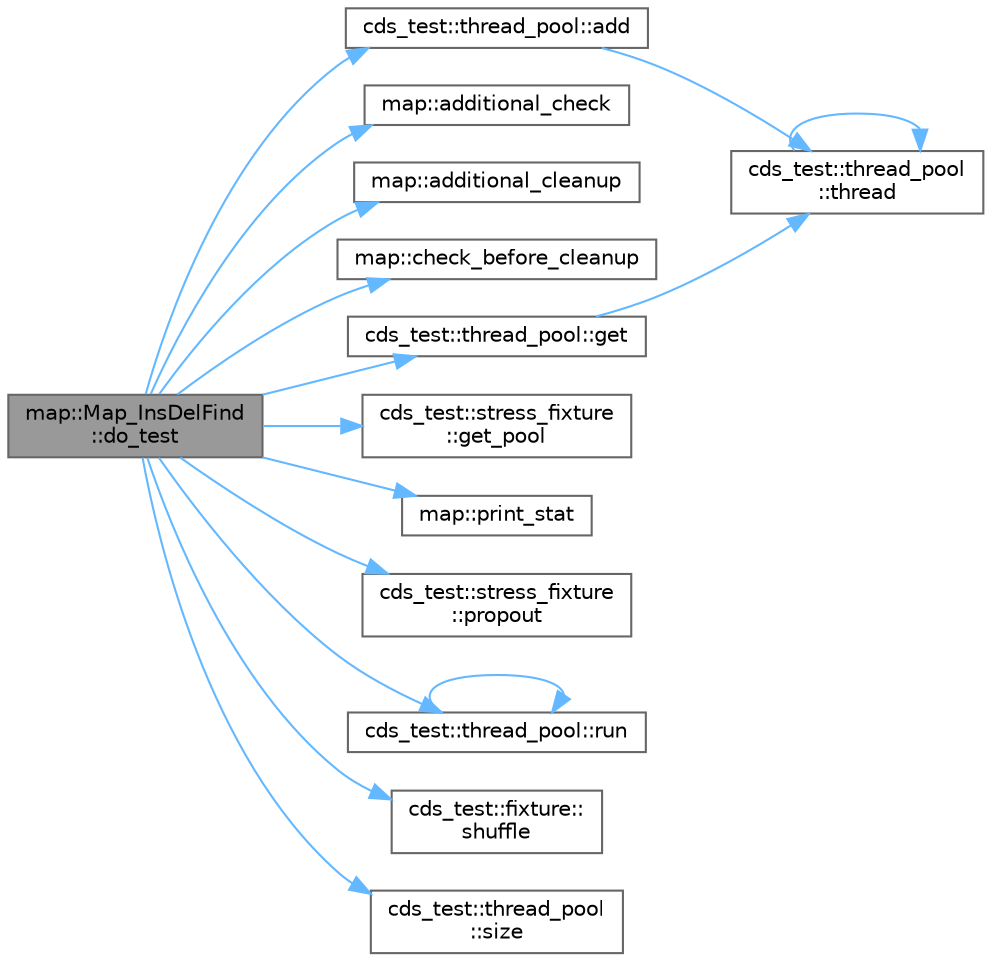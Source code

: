 digraph "map::Map_InsDelFind::do_test"
{
 // LATEX_PDF_SIZE
  bgcolor="transparent";
  edge [fontname=Helvetica,fontsize=10,labelfontname=Helvetica,labelfontsize=10];
  node [fontname=Helvetica,fontsize=10,shape=box,height=0.2,width=0.4];
  rankdir="LR";
  Node1 [id="Node000001",label="map::Map_InsDelFind\l::do_test",height=0.2,width=0.4,color="gray40", fillcolor="grey60", style="filled", fontcolor="black",tooltip=" "];
  Node1 -> Node2 [id="edge16_Node000001_Node000002",color="steelblue1",style="solid",tooltip=" "];
  Node2 [id="Node000002",label="cds_test::thread_pool::add",height=0.2,width=0.4,color="grey40", fillcolor="white", style="filled",URL="$classcds__test_1_1thread__pool.html#adacf14c99b34b4fb5de31cb8503239a0",tooltip=" "];
  Node2 -> Node3 [id="edge17_Node000002_Node000003",color="steelblue1",style="solid",tooltip=" "];
  Node3 [id="Node000003",label="cds_test::thread_pool\l::thread",height=0.2,width=0.4,color="grey40", fillcolor="white", style="filled",URL="$classcds__test_1_1thread__pool.html#adb314a48b19f4325e5e69e8a60091fce",tooltip=" "];
  Node3 -> Node3 [id="edge18_Node000003_Node000003",color="steelblue1",style="solid",tooltip=" "];
  Node1 -> Node4 [id="edge19_Node000001_Node000004",color="steelblue1",style="solid",tooltip=" "];
  Node4 [id="Node000004",label="map::additional_check",height=0.2,width=0.4,color="grey40", fillcolor="white", style="filled",URL="$namespacemap.html#abf01eb7ec42e8e32be1965ab7be97de1",tooltip=" "];
  Node1 -> Node5 [id="edge20_Node000001_Node000005",color="steelblue1",style="solid",tooltip=" "];
  Node5 [id="Node000005",label="map::additional_cleanup",height=0.2,width=0.4,color="grey40", fillcolor="white", style="filled",URL="$namespacemap.html#aef725f909f272838703f7cf878de9037",tooltip=" "];
  Node1 -> Node6 [id="edge21_Node000001_Node000006",color="steelblue1",style="solid",tooltip=" "];
  Node6 [id="Node000006",label="map::check_before_cleanup",height=0.2,width=0.4,color="grey40", fillcolor="white", style="filled",URL="$namespacemap.html#a1a546ddcbf5113cf1425af6743640c5a",tooltip=" "];
  Node1 -> Node7 [id="edge22_Node000001_Node000007",color="steelblue1",style="solid",tooltip=" "];
  Node7 [id="Node000007",label="cds_test::thread_pool::get",height=0.2,width=0.4,color="grey40", fillcolor="white", style="filled",URL="$classcds__test_1_1thread__pool.html#a2361900d2078105c856504f9cce5bb43",tooltip=" "];
  Node7 -> Node3 [id="edge23_Node000007_Node000003",color="steelblue1",style="solid",tooltip=" "];
  Node1 -> Node8 [id="edge24_Node000001_Node000008",color="steelblue1",style="solid",tooltip=" "];
  Node8 [id="Node000008",label="cds_test::stress_fixture\l::get_pool",height=0.2,width=0.4,color="grey40", fillcolor="white", style="filled",URL="$classcds__test_1_1stress__fixture.html#af2f87305f631273a6f47c0df3a1bc8be",tooltip=" "];
  Node1 -> Node9 [id="edge25_Node000001_Node000009",color="steelblue1",style="solid",tooltip=" "];
  Node9 [id="Node000009",label="map::print_stat",height=0.2,width=0.4,color="grey40", fillcolor="white", style="filled",URL="$namespacemap.html#affaa1bcdbbe65cb96e1635be9b803085",tooltip=" "];
  Node1 -> Node10 [id="edge26_Node000001_Node000010",color="steelblue1",style="solid",tooltip=" "];
  Node10 [id="Node000010",label="cds_test::stress_fixture\l::propout",height=0.2,width=0.4,color="grey40", fillcolor="white", style="filled",URL="$classcds__test_1_1stress__fixture.html#ac95548c5a6a26ae75d26744d66b92786",tooltip=" "];
  Node1 -> Node11 [id="edge27_Node000001_Node000011",color="steelblue1",style="solid",tooltip=" "];
  Node11 [id="Node000011",label="cds_test::thread_pool::run",height=0.2,width=0.4,color="grey40", fillcolor="white", style="filled",URL="$classcds__test_1_1thread__pool.html#a64815f020680ea9f18a09ec7cd4ba91c",tooltip=" "];
  Node11 -> Node11 [id="edge28_Node000011_Node000011",color="steelblue1",style="solid",tooltip=" "];
  Node1 -> Node12 [id="edge29_Node000001_Node000012",color="steelblue1",style="solid",tooltip=" "];
  Node12 [id="Node000012",label="cds_test::fixture::\lshuffle",height=0.2,width=0.4,color="grey40", fillcolor="white", style="filled",URL="$classcds__test_1_1fixture.html#a1a98db99b4d82c222b0cb65587ba4a47",tooltip=" "];
  Node1 -> Node13 [id="edge30_Node000001_Node000013",color="steelblue1",style="solid",tooltip=" "];
  Node13 [id="Node000013",label="cds_test::thread_pool\l::size",height=0.2,width=0.4,color="grey40", fillcolor="white", style="filled",URL="$classcds__test_1_1thread__pool.html#a23de21b354688d4e180f8b9766ed0e49",tooltip=" "];
}

